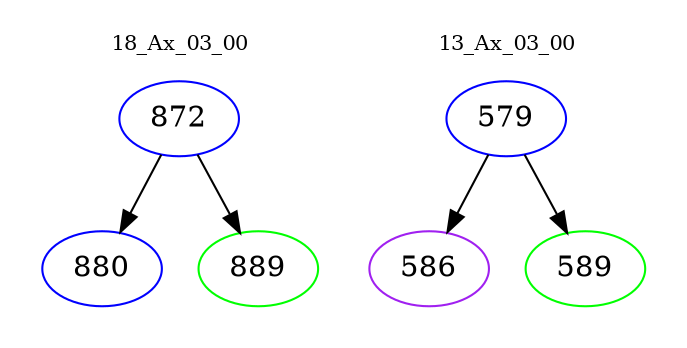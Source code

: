 digraph{
subgraph cluster_0 {
color = white
label = "18_Ax_03_00";
fontsize=10;
T0_872 [label="872", color="blue"]
T0_872 -> T0_880 [color="black"]
T0_880 [label="880", color="blue"]
T0_872 -> T0_889 [color="black"]
T0_889 [label="889", color="green"]
}
subgraph cluster_1 {
color = white
label = "13_Ax_03_00";
fontsize=10;
T1_579 [label="579", color="blue"]
T1_579 -> T1_586 [color="black"]
T1_586 [label="586", color="purple"]
T1_579 -> T1_589 [color="black"]
T1_589 [label="589", color="green"]
}
}
